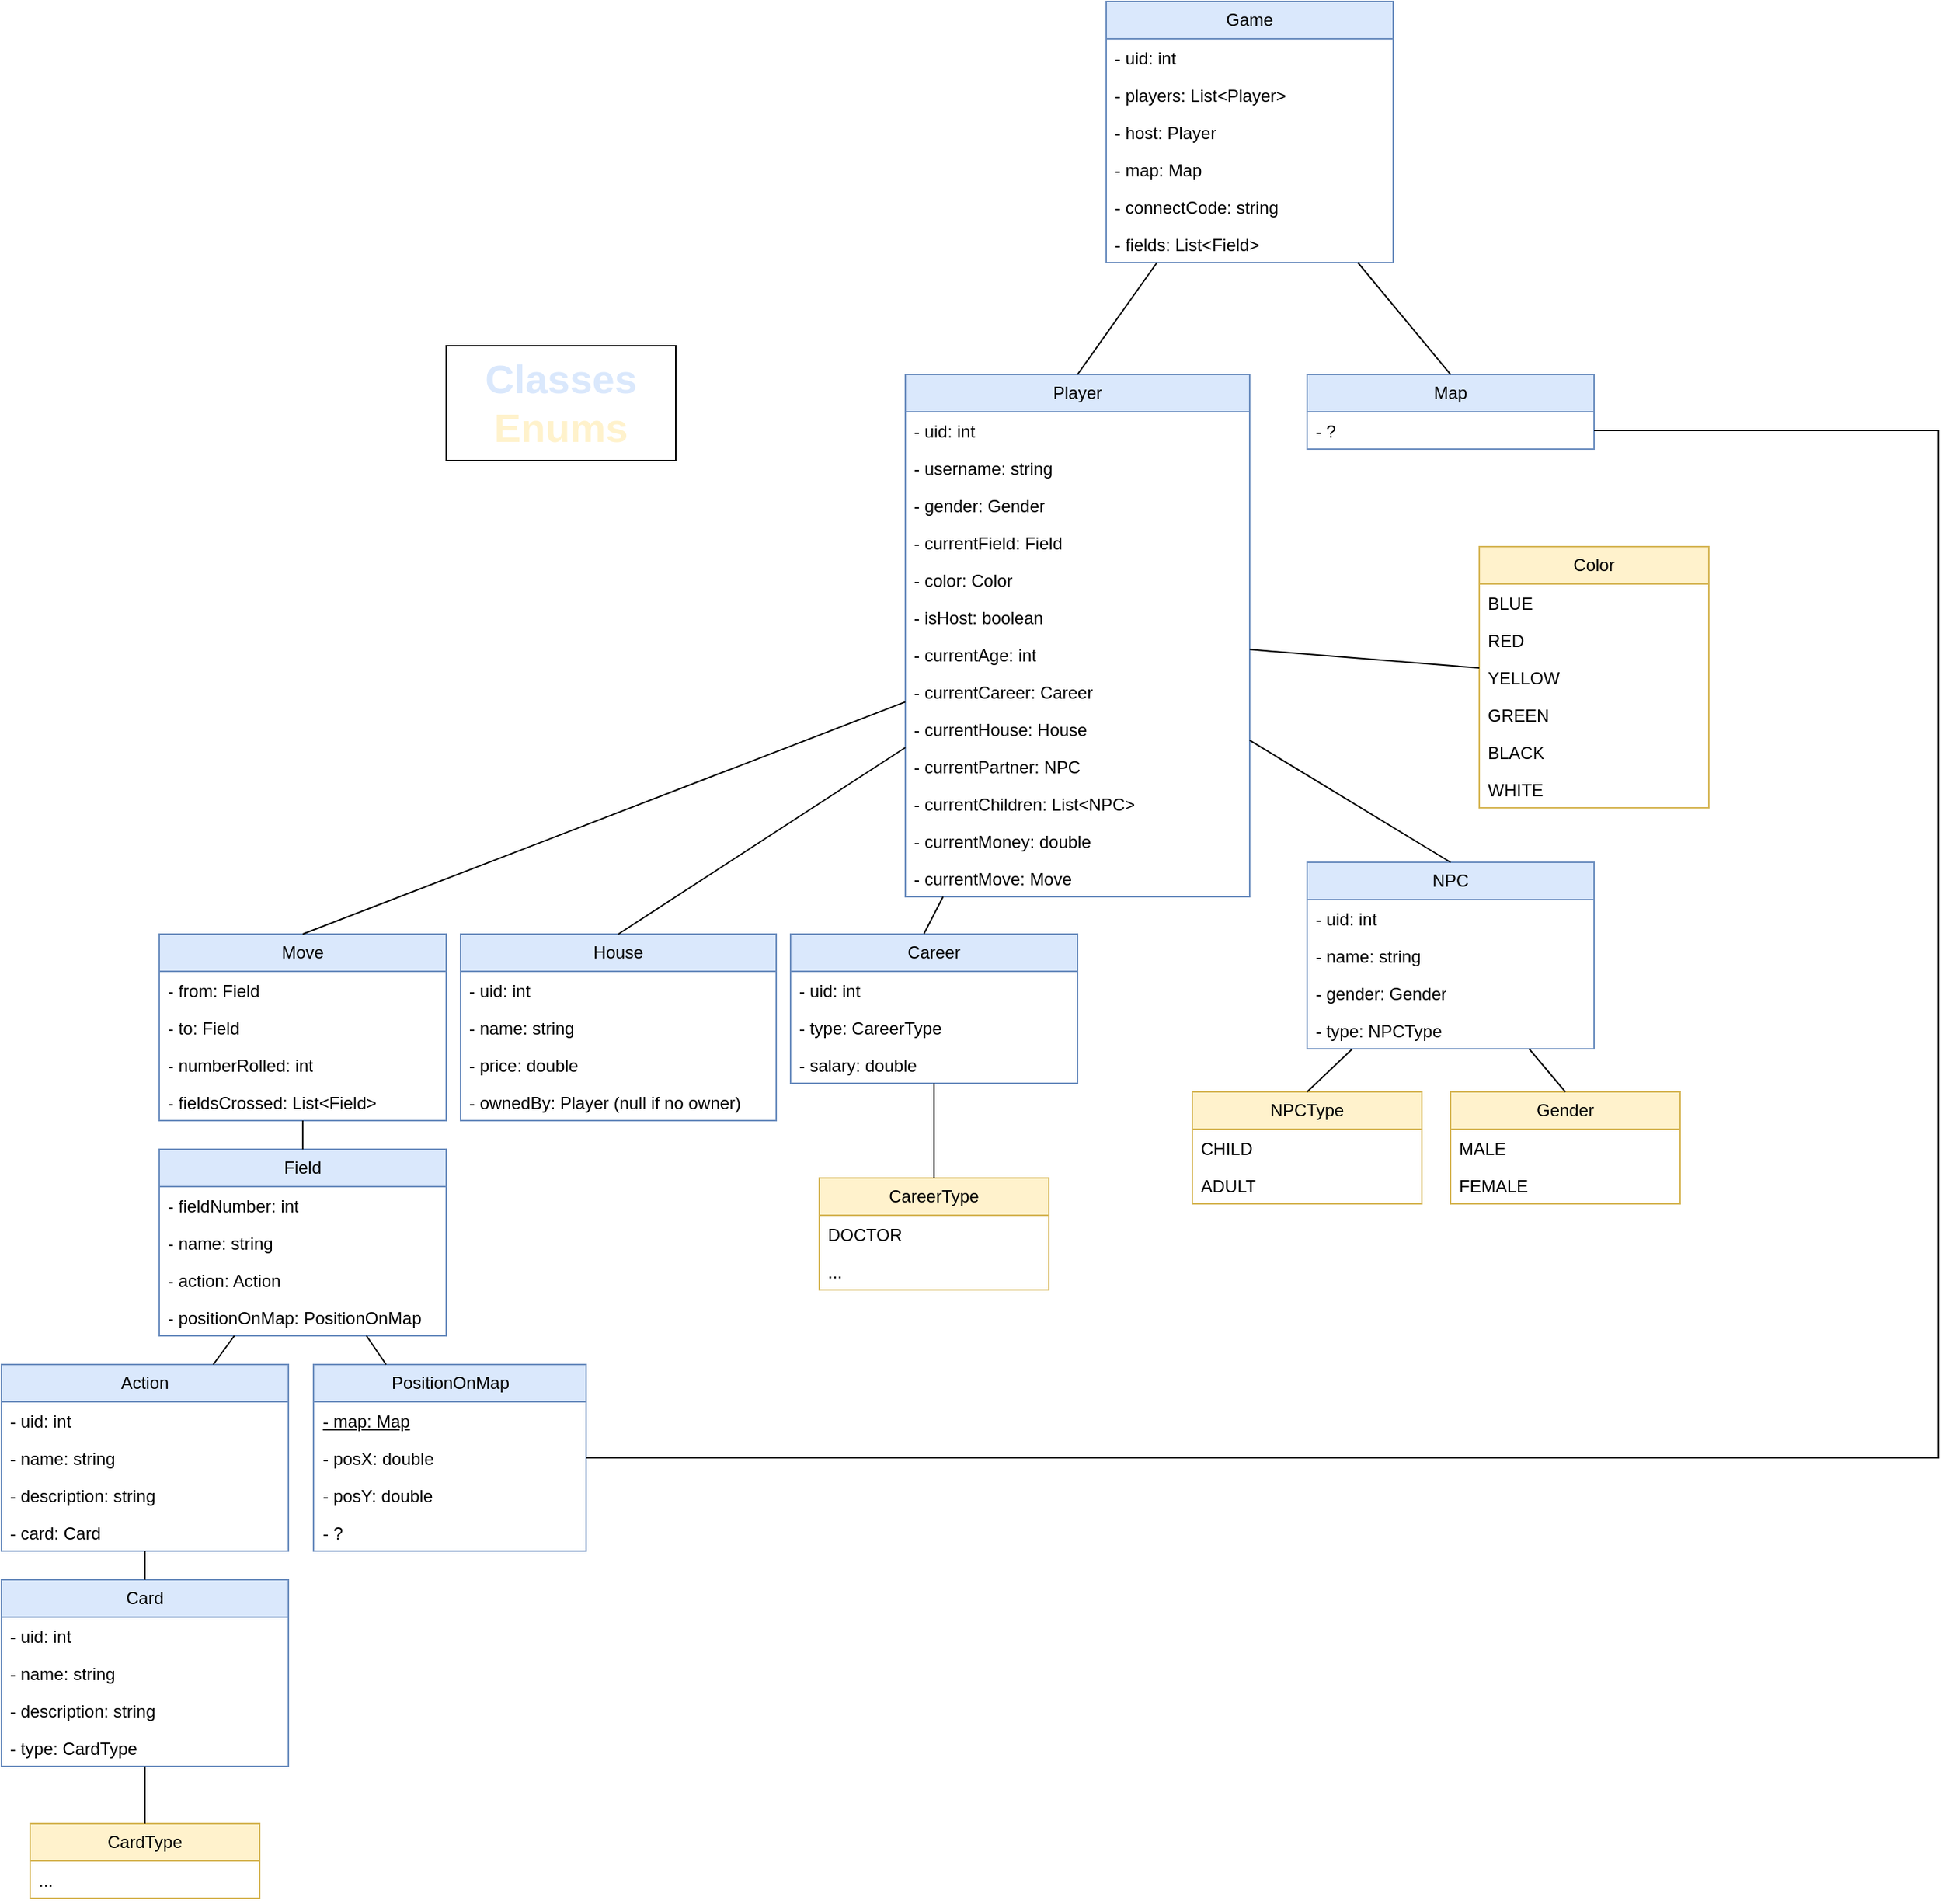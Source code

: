 <mxfile version="21.0.8" type="device"><diagram name="Seite-1" id="lXCxzM1gQ_c-vV56avKq"><mxGraphModel dx="3034" dy="1564" grid="1" gridSize="10" guides="1" tooltips="1" connect="1" arrows="1" fold="1" page="0" pageScale="1" pageWidth="827" pageHeight="1169" math="0" shadow="0"><root><mxCell id="0"/><mxCell id="1" parent="0"/><mxCell id="mWdt1wmUyaqWRSDd8W4h-90" value="Game" style="swimlane;fontStyle=0;childLayout=stackLayout;horizontal=1;startSize=26;fillColor=#dae8fc;horizontalStack=0;resizeParent=1;resizeParentMax=0;resizeLast=0;collapsible=1;marginBottom=0;whiteSpace=wrap;html=1;strokeColor=#6c8ebf;" vertex="1" parent="1"><mxGeometry x="-780" y="-480" width="200" height="182" as="geometry"><mxRectangle x="40" y="40" width="70" height="30" as="alternateBounds"/></mxGeometry></mxCell><mxCell id="mWdt1wmUyaqWRSDd8W4h-91" value="- uid: int" style="text;strokeColor=none;fillColor=none;align=left;verticalAlign=top;spacingLeft=4;spacingRight=4;overflow=hidden;rotatable=0;points=[[0,0.5],[1,0.5]];portConstraint=eastwest;whiteSpace=wrap;html=1;" vertex="1" parent="mWdt1wmUyaqWRSDd8W4h-90"><mxGeometry y="26" width="200" height="26" as="geometry"/></mxCell><mxCell id="mWdt1wmUyaqWRSDd8W4h-92" value="- players: List&amp;lt;Player&amp;gt;" style="text;strokeColor=none;fillColor=none;align=left;verticalAlign=top;spacingLeft=4;spacingRight=4;overflow=hidden;rotatable=0;points=[[0,0.5],[1,0.5]];portConstraint=eastwest;whiteSpace=wrap;html=1;" vertex="1" parent="mWdt1wmUyaqWRSDd8W4h-90"><mxGeometry y="52" width="200" height="26" as="geometry"/></mxCell><mxCell id="mWdt1wmUyaqWRSDd8W4h-93" value="- host: Player" style="text;strokeColor=none;fillColor=none;align=left;verticalAlign=top;spacingLeft=4;spacingRight=4;overflow=hidden;rotatable=0;points=[[0,0.5],[1,0.5]];portConstraint=eastwest;whiteSpace=wrap;html=1;" vertex="1" parent="mWdt1wmUyaqWRSDd8W4h-90"><mxGeometry y="78" width="200" height="26" as="geometry"/></mxCell><mxCell id="mWdt1wmUyaqWRSDd8W4h-94" value="- map: Map" style="text;strokeColor=none;fillColor=none;align=left;verticalAlign=top;spacingLeft=4;spacingRight=4;overflow=hidden;rotatable=0;points=[[0,0.5],[1,0.5]];portConstraint=eastwest;whiteSpace=wrap;html=1;" vertex="1" parent="mWdt1wmUyaqWRSDd8W4h-90"><mxGeometry y="104" width="200" height="26" as="geometry"/></mxCell><mxCell id="mWdt1wmUyaqWRSDd8W4h-177" value="- connectCode: string" style="text;strokeColor=none;fillColor=none;align=left;verticalAlign=top;spacingLeft=4;spacingRight=4;overflow=hidden;rotatable=0;points=[[0,0.5],[1,0.5]];portConstraint=eastwest;whiteSpace=wrap;html=1;" vertex="1" parent="mWdt1wmUyaqWRSDd8W4h-90"><mxGeometry y="130" width="200" height="26" as="geometry"/></mxCell><mxCell id="mWdt1wmUyaqWRSDd8W4h-178" value="- fields: List&amp;lt;Field&amp;gt;" style="text;strokeColor=none;fillColor=none;align=left;verticalAlign=top;spacingLeft=4;spacingRight=4;overflow=hidden;rotatable=0;points=[[0,0.5],[1,0.5]];portConstraint=eastwest;whiteSpace=wrap;html=1;" vertex="1" parent="mWdt1wmUyaqWRSDd8W4h-90"><mxGeometry y="156" width="200" height="26" as="geometry"/></mxCell><mxCell id="mWdt1wmUyaqWRSDd8W4h-2" value="Player" style="swimlane;fontStyle=0;childLayout=stackLayout;horizontal=1;startSize=26;fillColor=#dae8fc;horizontalStack=0;resizeParent=1;resizeParentMax=0;resizeLast=0;collapsible=1;marginBottom=0;whiteSpace=wrap;html=1;strokeColor=#6c8ebf;" vertex="1" parent="1"><mxGeometry x="-920" y="-220" width="240" height="364" as="geometry"><mxRectangle x="40" y="40" width="70" height="30" as="alternateBounds"/></mxGeometry></mxCell><mxCell id="mWdt1wmUyaqWRSDd8W4h-4" value="- uid: int" style="text;strokeColor=none;fillColor=none;align=left;verticalAlign=top;spacingLeft=4;spacingRight=4;overflow=hidden;rotatable=0;points=[[0,0.5],[1,0.5]];portConstraint=eastwest;whiteSpace=wrap;html=1;" vertex="1" parent="mWdt1wmUyaqWRSDd8W4h-2"><mxGeometry y="26" width="240" height="26" as="geometry"/></mxCell><mxCell id="mWdt1wmUyaqWRSDd8W4h-59" value="- username: string" style="text;strokeColor=none;fillColor=none;align=left;verticalAlign=top;spacingLeft=4;spacingRight=4;overflow=hidden;rotatable=0;points=[[0,0.5],[1,0.5]];portConstraint=eastwest;whiteSpace=wrap;html=1;" vertex="1" parent="mWdt1wmUyaqWRSDd8W4h-2"><mxGeometry y="52" width="240" height="26" as="geometry"/></mxCell><mxCell id="mWdt1wmUyaqWRSDd8W4h-71" value="- gender: Gender" style="text;strokeColor=none;fillColor=none;align=left;verticalAlign=top;spacingLeft=4;spacingRight=4;overflow=hidden;rotatable=0;points=[[0,0.5],[1,0.5]];portConstraint=eastwest;whiteSpace=wrap;html=1;" vertex="1" parent="mWdt1wmUyaqWRSDd8W4h-2"><mxGeometry y="78" width="240" height="26" as="geometry"/></mxCell><mxCell id="mWdt1wmUyaqWRSDd8W4h-5" value="- currentField: Field" style="text;strokeColor=none;fillColor=none;align=left;verticalAlign=top;spacingLeft=4;spacingRight=4;overflow=hidden;rotatable=0;points=[[0,0.5],[1,0.5]];portConstraint=eastwest;whiteSpace=wrap;html=1;" vertex="1" parent="mWdt1wmUyaqWRSDd8W4h-2"><mxGeometry y="104" width="240" height="26" as="geometry"/></mxCell><mxCell id="mWdt1wmUyaqWRSDd8W4h-8" value="- color: Color" style="text;strokeColor=none;fillColor=none;align=left;verticalAlign=top;spacingLeft=4;spacingRight=4;overflow=hidden;rotatable=0;points=[[0,0.5],[1,0.5]];portConstraint=eastwest;whiteSpace=wrap;html=1;" vertex="1" parent="mWdt1wmUyaqWRSDd8W4h-2"><mxGeometry y="130" width="240" height="26" as="geometry"/></mxCell><mxCell id="mWdt1wmUyaqWRSDd8W4h-3" value="- isHost: boolean" style="text;strokeColor=none;fillColor=none;align=left;verticalAlign=top;spacingLeft=4;spacingRight=4;overflow=hidden;rotatable=0;points=[[0,0.5],[1,0.5]];portConstraint=eastwest;whiteSpace=wrap;html=1;" vertex="1" parent="mWdt1wmUyaqWRSDd8W4h-2"><mxGeometry y="156" width="240" height="26" as="geometry"/></mxCell><mxCell id="mWdt1wmUyaqWRSDd8W4h-6" value="- currentAge: int" style="text;strokeColor=none;fillColor=none;align=left;verticalAlign=top;spacingLeft=4;spacingRight=4;overflow=hidden;rotatable=0;points=[[0,0.5],[1,0.5]];portConstraint=eastwest;whiteSpace=wrap;html=1;" vertex="1" parent="mWdt1wmUyaqWRSDd8W4h-2"><mxGeometry y="182" width="240" height="26" as="geometry"/></mxCell><mxCell id="mWdt1wmUyaqWRSDd8W4h-7" value="- currentCareer: Career" style="text;strokeColor=none;fillColor=none;align=left;verticalAlign=top;spacingLeft=4;spacingRight=4;overflow=hidden;rotatable=0;points=[[0,0.5],[1,0.5]];portConstraint=eastwest;whiteSpace=wrap;html=1;" vertex="1" parent="mWdt1wmUyaqWRSDd8W4h-2"><mxGeometry y="208" width="240" height="26" as="geometry"/></mxCell><mxCell id="mWdt1wmUyaqWRSDd8W4h-9" value="- currentHouse: House" style="text;strokeColor=none;fillColor=none;align=left;verticalAlign=top;spacingLeft=4;spacingRight=4;overflow=hidden;rotatable=0;points=[[0,0.5],[1,0.5]];portConstraint=eastwest;whiteSpace=wrap;html=1;" vertex="1" parent="mWdt1wmUyaqWRSDd8W4h-2"><mxGeometry y="234" width="240" height="26" as="geometry"/></mxCell><mxCell id="mWdt1wmUyaqWRSDd8W4h-10" value="- currentPartner: NPC" style="text;strokeColor=none;fillColor=none;align=left;verticalAlign=top;spacingLeft=4;spacingRight=4;overflow=hidden;rotatable=0;points=[[0,0.5],[1,0.5]];portConstraint=eastwest;whiteSpace=wrap;html=1;" vertex="1" parent="mWdt1wmUyaqWRSDd8W4h-2"><mxGeometry y="260" width="240" height="26" as="geometry"/></mxCell><mxCell id="mWdt1wmUyaqWRSDd8W4h-11" value="- currentChildren: List&amp;lt;NPC&amp;gt;" style="text;strokeColor=none;fillColor=none;align=left;verticalAlign=top;spacingLeft=4;spacingRight=4;overflow=hidden;rotatable=0;points=[[0,0.5],[1,0.5]];portConstraint=eastwest;whiteSpace=wrap;html=1;" vertex="1" parent="mWdt1wmUyaqWRSDd8W4h-2"><mxGeometry y="286" width="240" height="26" as="geometry"/></mxCell><mxCell id="mWdt1wmUyaqWRSDd8W4h-78" value="- currentMoney: double" style="text;strokeColor=none;fillColor=none;align=left;verticalAlign=top;spacingLeft=4;spacingRight=4;overflow=hidden;rotatable=0;points=[[0,0.5],[1,0.5]];portConstraint=eastwest;whiteSpace=wrap;html=1;" vertex="1" parent="mWdt1wmUyaqWRSDd8W4h-2"><mxGeometry y="312" width="240" height="26" as="geometry"/></mxCell><mxCell id="mWdt1wmUyaqWRSDd8W4h-101" value="- currentMove: Move" style="text;strokeColor=none;fillColor=none;align=left;verticalAlign=top;spacingLeft=4;spacingRight=4;overflow=hidden;rotatable=0;points=[[0,0.5],[1,0.5]];portConstraint=eastwest;whiteSpace=wrap;html=1;" vertex="1" parent="mWdt1wmUyaqWRSDd8W4h-2"><mxGeometry y="338" width="240" height="26" as="geometry"/></mxCell><mxCell id="mWdt1wmUyaqWRSDd8W4h-87" value="Map" style="swimlane;fontStyle=0;childLayout=stackLayout;horizontal=1;startSize=26;fillColor=#dae8fc;horizontalStack=0;resizeParent=1;resizeParentMax=0;resizeLast=0;collapsible=1;marginBottom=0;whiteSpace=wrap;html=1;strokeColor=#6c8ebf;" vertex="1" parent="1"><mxGeometry x="-640" y="-220" width="200" height="52" as="geometry"><mxRectangle x="40" y="40" width="70" height="30" as="alternateBounds"/></mxGeometry></mxCell><mxCell id="mWdt1wmUyaqWRSDd8W4h-89" value="- ?" style="text;strokeColor=none;fillColor=none;align=left;verticalAlign=top;spacingLeft=4;spacingRight=4;overflow=hidden;rotatable=0;points=[[0,0.5],[1,0.5]];portConstraint=eastwest;whiteSpace=wrap;html=1;" vertex="1" parent="mWdt1wmUyaqWRSDd8W4h-87"><mxGeometry y="26" width="200" height="26" as="geometry"/></mxCell><mxCell id="mWdt1wmUyaqWRSDd8W4h-120" value="" style="endArrow=none;html=1;rounded=0;exitX=0.5;exitY=0;exitDx=0;exitDy=0;" edge="1" parent="1" source="mWdt1wmUyaqWRSDd8W4h-2" target="mWdt1wmUyaqWRSDd8W4h-90"><mxGeometry width="50" height="50" relative="1" as="geometry"><mxPoint x="-690" y="-210" as="sourcePoint"/><mxPoint x="-640" y="-260" as="targetPoint"/></mxGeometry></mxCell><mxCell id="mWdt1wmUyaqWRSDd8W4h-121" value="" style="endArrow=none;html=1;rounded=0;exitX=0.5;exitY=0;exitDx=0;exitDy=0;" edge="1" parent="1" source="mWdt1wmUyaqWRSDd8W4h-87" target="mWdt1wmUyaqWRSDd8W4h-90"><mxGeometry width="50" height="50" relative="1" as="geometry"><mxPoint x="-690" y="-131" as="sourcePoint"/><mxPoint x="-574" y="-300" as="targetPoint"/></mxGeometry></mxCell><mxCell id="mWdt1wmUyaqWRSDd8W4h-51" value="House" style="swimlane;fontStyle=0;childLayout=stackLayout;horizontal=1;startSize=26;fillColor=#dae8fc;horizontalStack=0;resizeParent=1;resizeParentMax=0;resizeLast=0;collapsible=1;marginBottom=0;whiteSpace=wrap;html=1;strokeColor=#6c8ebf;" vertex="1" parent="1"><mxGeometry x="-1230" y="170" width="220" height="130" as="geometry"><mxRectangle x="40" y="40" width="70" height="30" as="alternateBounds"/></mxGeometry></mxCell><mxCell id="mWdt1wmUyaqWRSDd8W4h-52" value="- uid: int" style="text;strokeColor=none;fillColor=none;align=left;verticalAlign=top;spacingLeft=4;spacingRight=4;overflow=hidden;rotatable=0;points=[[0,0.5],[1,0.5]];portConstraint=eastwest;whiteSpace=wrap;html=1;" vertex="1" parent="mWdt1wmUyaqWRSDd8W4h-51"><mxGeometry y="26" width="220" height="26" as="geometry"/></mxCell><mxCell id="mWdt1wmUyaqWRSDd8W4h-53" value="- name: string" style="text;strokeColor=none;fillColor=none;align=left;verticalAlign=top;spacingLeft=4;spacingRight=4;overflow=hidden;rotatable=0;points=[[0,0.5],[1,0.5]];portConstraint=eastwest;whiteSpace=wrap;html=1;" vertex="1" parent="mWdt1wmUyaqWRSDd8W4h-51"><mxGeometry y="52" width="220" height="26" as="geometry"/></mxCell><mxCell id="mWdt1wmUyaqWRSDd8W4h-54" value="- price: double" style="text;strokeColor=none;fillColor=none;align=left;verticalAlign=top;spacingLeft=4;spacingRight=4;overflow=hidden;rotatable=0;points=[[0,0.5],[1,0.5]];portConstraint=eastwest;whiteSpace=wrap;html=1;" vertex="1" parent="mWdt1wmUyaqWRSDd8W4h-51"><mxGeometry y="78" width="220" height="26" as="geometry"/></mxCell><mxCell id="mWdt1wmUyaqWRSDd8W4h-103" value="- ownedBy: Player (null if no owner)" style="text;strokeColor=none;fillColor=none;align=left;verticalAlign=top;spacingLeft=4;spacingRight=4;overflow=hidden;rotatable=0;points=[[0,0.5],[1,0.5]];portConstraint=eastwest;whiteSpace=wrap;html=1;" vertex="1" parent="mWdt1wmUyaqWRSDd8W4h-51"><mxGeometry y="104" width="220" height="26" as="geometry"/></mxCell><mxCell id="mWdt1wmUyaqWRSDd8W4h-40" value="Career" style="swimlane;fontStyle=0;childLayout=stackLayout;horizontal=1;startSize=26;fillColor=#dae8fc;horizontalStack=0;resizeParent=1;resizeParentMax=0;resizeLast=0;collapsible=1;marginBottom=0;whiteSpace=wrap;html=1;strokeColor=#6c8ebf;" vertex="1" parent="1"><mxGeometry x="-1000" y="170" width="200" height="104" as="geometry"><mxRectangle x="40" y="40" width="70" height="30" as="alternateBounds"/></mxGeometry></mxCell><mxCell id="mWdt1wmUyaqWRSDd8W4h-41" value="- uid: int" style="text;strokeColor=none;fillColor=none;align=left;verticalAlign=top;spacingLeft=4;spacingRight=4;overflow=hidden;rotatable=0;points=[[0,0.5],[1,0.5]];portConstraint=eastwest;whiteSpace=wrap;html=1;" vertex="1" parent="mWdt1wmUyaqWRSDd8W4h-40"><mxGeometry y="26" width="200" height="26" as="geometry"/></mxCell><mxCell id="mWdt1wmUyaqWRSDd8W4h-42" value="- type: CareerType" style="text;strokeColor=none;fillColor=none;align=left;verticalAlign=top;spacingLeft=4;spacingRight=4;overflow=hidden;rotatable=0;points=[[0,0.5],[1,0.5]];portConstraint=eastwest;whiteSpace=wrap;html=1;" vertex="1" parent="mWdt1wmUyaqWRSDd8W4h-40"><mxGeometry y="52" width="200" height="26" as="geometry"/></mxCell><mxCell id="mWdt1wmUyaqWRSDd8W4h-50" value="- salary: double" style="text;strokeColor=none;fillColor=none;align=left;verticalAlign=top;spacingLeft=4;spacingRight=4;overflow=hidden;rotatable=0;points=[[0,0.5],[1,0.5]];portConstraint=eastwest;whiteSpace=wrap;html=1;" vertex="1" parent="mWdt1wmUyaqWRSDd8W4h-40"><mxGeometry y="78" width="200" height="26" as="geometry"/></mxCell><mxCell id="mWdt1wmUyaqWRSDd8W4h-72" value="Field" style="swimlane;fontStyle=0;childLayout=stackLayout;horizontal=1;startSize=26;fillColor=#dae8fc;horizontalStack=0;resizeParent=1;resizeParentMax=0;resizeLast=0;collapsible=1;marginBottom=0;whiteSpace=wrap;html=1;strokeColor=#6c8ebf;" vertex="1" parent="1"><mxGeometry x="-1440" y="320" width="200" height="130" as="geometry"><mxRectangle x="40" y="40" width="70" height="30" as="alternateBounds"/></mxGeometry></mxCell><mxCell id="mWdt1wmUyaqWRSDd8W4h-73" value="- fieldNumber: int" style="text;strokeColor=none;fillColor=none;align=left;verticalAlign=top;spacingLeft=4;spacingRight=4;overflow=hidden;rotatable=0;points=[[0,0.5],[1,0.5]];portConstraint=eastwest;whiteSpace=wrap;html=1;" vertex="1" parent="mWdt1wmUyaqWRSDd8W4h-72"><mxGeometry y="26" width="200" height="26" as="geometry"/></mxCell><mxCell id="mWdt1wmUyaqWRSDd8W4h-74" value="- name: string" style="text;strokeColor=none;fillColor=none;align=left;verticalAlign=top;spacingLeft=4;spacingRight=4;overflow=hidden;rotatable=0;points=[[0,0.5],[1,0.5]];portConstraint=eastwest;whiteSpace=wrap;html=1;" vertex="1" parent="mWdt1wmUyaqWRSDd8W4h-72"><mxGeometry y="52" width="200" height="26" as="geometry"/></mxCell><mxCell id="mWdt1wmUyaqWRSDd8W4h-75" value="- action: Action" style="text;strokeColor=none;fillColor=none;align=left;verticalAlign=top;spacingLeft=4;spacingRight=4;overflow=hidden;rotatable=0;points=[[0,0.5],[1,0.5]];portConstraint=eastwest;whiteSpace=wrap;html=1;" vertex="1" parent="mWdt1wmUyaqWRSDd8W4h-72"><mxGeometry y="78" width="200" height="26" as="geometry"/></mxCell><mxCell id="mWdt1wmUyaqWRSDd8W4h-81" value="- positionOnMap: PositionOnMap" style="text;strokeColor=none;fillColor=none;align=left;verticalAlign=top;spacingLeft=4;spacingRight=4;overflow=hidden;rotatable=0;points=[[0,0.5],[1,0.5]];portConstraint=eastwest;whiteSpace=wrap;html=1;" vertex="1" parent="mWdt1wmUyaqWRSDd8W4h-72"><mxGeometry y="104" width="200" height="26" as="geometry"/></mxCell><mxCell id="mWdt1wmUyaqWRSDd8W4h-82" value="PositionOnMap" style="swimlane;fontStyle=0;childLayout=stackLayout;horizontal=1;startSize=26;fillColor=#dae8fc;horizontalStack=0;resizeParent=1;resizeParentMax=0;resizeLast=0;collapsible=1;marginBottom=0;whiteSpace=wrap;html=1;strokeColor=#6c8ebf;" vertex="1" parent="1"><mxGeometry x="-1332.5" y="470" width="190" height="130" as="geometry"><mxRectangle x="40" y="40" width="70" height="30" as="alternateBounds"/></mxGeometry></mxCell><mxCell id="mWdt1wmUyaqWRSDd8W4h-83" value="&lt;u&gt;- map: Map&lt;/u&gt;" style="text;strokeColor=none;fillColor=none;align=left;verticalAlign=top;spacingLeft=4;spacingRight=4;overflow=hidden;rotatable=0;points=[[0,0.5],[1,0.5]];portConstraint=eastwest;whiteSpace=wrap;html=1;" vertex="1" parent="mWdt1wmUyaqWRSDd8W4h-82"><mxGeometry y="26" width="190" height="26" as="geometry"/></mxCell><mxCell id="mWdt1wmUyaqWRSDd8W4h-189" value="- posX: double" style="text;strokeColor=none;fillColor=none;align=left;verticalAlign=top;spacingLeft=4;spacingRight=4;overflow=hidden;rotatable=0;points=[[0,0.5],[1,0.5]];portConstraint=eastwest;whiteSpace=wrap;html=1;" vertex="1" parent="mWdt1wmUyaqWRSDd8W4h-82"><mxGeometry y="52" width="190" height="26" as="geometry"/></mxCell><mxCell id="mWdt1wmUyaqWRSDd8W4h-84" value="- posY: double" style="text;strokeColor=none;fillColor=none;align=left;verticalAlign=top;spacingLeft=4;spacingRight=4;overflow=hidden;rotatable=0;points=[[0,0.5],[1,0.5]];portConstraint=eastwest;whiteSpace=wrap;html=1;" vertex="1" parent="mWdt1wmUyaqWRSDd8W4h-82"><mxGeometry y="78" width="190" height="26" as="geometry"/></mxCell><mxCell id="mWdt1wmUyaqWRSDd8W4h-96" value="- ?" style="text;strokeColor=none;fillColor=none;align=left;verticalAlign=top;spacingLeft=4;spacingRight=4;overflow=hidden;rotatable=0;points=[[0,0.5],[1,0.5]];portConstraint=eastwest;whiteSpace=wrap;html=1;" vertex="1" parent="mWdt1wmUyaqWRSDd8W4h-82"><mxGeometry y="104" width="190" height="26" as="geometry"/></mxCell><mxCell id="mWdt1wmUyaqWRSDd8W4h-104" value="NPC" style="swimlane;fontStyle=0;childLayout=stackLayout;horizontal=1;startSize=26;fillColor=#dae8fc;horizontalStack=0;resizeParent=1;resizeParentMax=0;resizeLast=0;collapsible=1;marginBottom=0;whiteSpace=wrap;html=1;strokeColor=#6c8ebf;" vertex="1" parent="1"><mxGeometry x="-640" y="120" width="200" height="130" as="geometry"><mxRectangle x="40" y="40" width="70" height="30" as="alternateBounds"/></mxGeometry></mxCell><mxCell id="mWdt1wmUyaqWRSDd8W4h-106" value="- uid: int" style="text;strokeColor=none;fillColor=none;align=left;verticalAlign=top;spacingLeft=4;spacingRight=4;overflow=hidden;rotatable=0;points=[[0,0.5],[1,0.5]];portConstraint=eastwest;whiteSpace=wrap;html=1;" vertex="1" parent="mWdt1wmUyaqWRSDd8W4h-104"><mxGeometry y="26" width="200" height="26" as="geometry"/></mxCell><mxCell id="mWdt1wmUyaqWRSDd8W4h-105" value="- name: string" style="text;strokeColor=none;fillColor=none;align=left;verticalAlign=top;spacingLeft=4;spacingRight=4;overflow=hidden;rotatable=0;points=[[0,0.5],[1,0.5]];portConstraint=eastwest;whiteSpace=wrap;html=1;" vertex="1" parent="mWdt1wmUyaqWRSDd8W4h-104"><mxGeometry y="52" width="200" height="26" as="geometry"/></mxCell><mxCell id="mWdt1wmUyaqWRSDd8W4h-107" value="- gender: Gender" style="text;strokeColor=none;fillColor=none;align=left;verticalAlign=top;spacingLeft=4;spacingRight=4;overflow=hidden;rotatable=0;points=[[0,0.5],[1,0.5]];portConstraint=eastwest;whiteSpace=wrap;html=1;" vertex="1" parent="mWdt1wmUyaqWRSDd8W4h-104"><mxGeometry y="78" width="200" height="26" as="geometry"/></mxCell><mxCell id="mWdt1wmUyaqWRSDd8W4h-139" value="- type: NPCType" style="text;strokeColor=none;fillColor=none;align=left;verticalAlign=top;spacingLeft=4;spacingRight=4;overflow=hidden;rotatable=0;points=[[0,0.5],[1,0.5]];portConstraint=eastwest;whiteSpace=wrap;html=1;" vertex="1" parent="mWdt1wmUyaqWRSDd8W4h-104"><mxGeometry y="104" width="200" height="26" as="geometry"/></mxCell><mxCell id="mWdt1wmUyaqWRSDd8W4h-97" value="Move" style="swimlane;fontStyle=0;childLayout=stackLayout;horizontal=1;startSize=26;fillColor=#dae8fc;horizontalStack=0;resizeParent=1;resizeParentMax=0;resizeLast=0;collapsible=1;marginBottom=0;whiteSpace=wrap;html=1;strokeColor=#6c8ebf;" vertex="1" parent="1"><mxGeometry x="-1440" y="170" width="200" height="130" as="geometry"><mxRectangle x="40" y="40" width="70" height="30" as="alternateBounds"/></mxGeometry></mxCell><mxCell id="mWdt1wmUyaqWRSDd8W4h-98" value="- from: Field" style="text;strokeColor=none;fillColor=none;align=left;verticalAlign=top;spacingLeft=4;spacingRight=4;overflow=hidden;rotatable=0;points=[[0,0.5],[1,0.5]];portConstraint=eastwest;whiteSpace=wrap;html=1;" vertex="1" parent="mWdt1wmUyaqWRSDd8W4h-97"><mxGeometry y="26" width="200" height="26" as="geometry"/></mxCell><mxCell id="mWdt1wmUyaqWRSDd8W4h-99" value="- to: Field" style="text;strokeColor=none;fillColor=none;align=left;verticalAlign=top;spacingLeft=4;spacingRight=4;overflow=hidden;rotatable=0;points=[[0,0.5],[1,0.5]];portConstraint=eastwest;whiteSpace=wrap;html=1;" vertex="1" parent="mWdt1wmUyaqWRSDd8W4h-97"><mxGeometry y="52" width="200" height="26" as="geometry"/></mxCell><mxCell id="mWdt1wmUyaqWRSDd8W4h-100" value="- numberRolled: int" style="text;strokeColor=none;fillColor=none;align=left;verticalAlign=top;spacingLeft=4;spacingRight=4;overflow=hidden;rotatable=0;points=[[0,0.5],[1,0.5]];portConstraint=eastwest;whiteSpace=wrap;html=1;" vertex="1" parent="mWdt1wmUyaqWRSDd8W4h-97"><mxGeometry y="78" width="200" height="26" as="geometry"/></mxCell><mxCell id="mWdt1wmUyaqWRSDd8W4h-140" value="- fieldsCrossed: List&amp;lt;Field&amp;gt;" style="text;strokeColor=none;fillColor=none;align=left;verticalAlign=top;spacingLeft=4;spacingRight=4;overflow=hidden;rotatable=0;points=[[0,0.5],[1,0.5]];portConstraint=eastwest;whiteSpace=wrap;html=1;" vertex="1" parent="mWdt1wmUyaqWRSDd8W4h-97"><mxGeometry y="104" width="200" height="26" as="geometry"/></mxCell><mxCell id="mWdt1wmUyaqWRSDd8W4h-114" value="Card" style="swimlane;fontStyle=0;childLayout=stackLayout;horizontal=1;startSize=26;fillColor=#dae8fc;horizontalStack=0;resizeParent=1;resizeParentMax=0;resizeLast=0;collapsible=1;marginBottom=0;whiteSpace=wrap;html=1;strokeColor=#6c8ebf;" vertex="1" parent="1"><mxGeometry x="-1550" y="620" width="200" height="130" as="geometry"><mxRectangle x="40" y="40" width="70" height="30" as="alternateBounds"/></mxGeometry></mxCell><mxCell id="mWdt1wmUyaqWRSDd8W4h-115" value="- uid: int" style="text;strokeColor=none;fillColor=none;align=left;verticalAlign=top;spacingLeft=4;spacingRight=4;overflow=hidden;rotatable=0;points=[[0,0.5],[1,0.5]];portConstraint=eastwest;whiteSpace=wrap;html=1;" vertex="1" parent="mWdt1wmUyaqWRSDd8W4h-114"><mxGeometry y="26" width="200" height="26" as="geometry"/></mxCell><mxCell id="mWdt1wmUyaqWRSDd8W4h-116" value="- name: string" style="text;strokeColor=none;fillColor=none;align=left;verticalAlign=top;spacingLeft=4;spacingRight=4;overflow=hidden;rotatable=0;points=[[0,0.5],[1,0.5]];portConstraint=eastwest;whiteSpace=wrap;html=1;" vertex="1" parent="mWdt1wmUyaqWRSDd8W4h-114"><mxGeometry y="52" width="200" height="26" as="geometry"/></mxCell><mxCell id="mWdt1wmUyaqWRSDd8W4h-117" value="- description: string" style="text;strokeColor=none;fillColor=none;align=left;verticalAlign=top;spacingLeft=4;spacingRight=4;overflow=hidden;rotatable=0;points=[[0,0.5],[1,0.5]];portConstraint=eastwest;whiteSpace=wrap;html=1;" vertex="1" parent="mWdt1wmUyaqWRSDd8W4h-114"><mxGeometry y="78" width="200" height="26" as="geometry"/></mxCell><mxCell id="mWdt1wmUyaqWRSDd8W4h-184" value="- type: CardType" style="text;strokeColor=none;fillColor=none;align=left;verticalAlign=top;spacingLeft=4;spacingRight=4;overflow=hidden;rotatable=0;points=[[0,0.5],[1,0.5]];portConstraint=eastwest;whiteSpace=wrap;html=1;" vertex="1" parent="mWdt1wmUyaqWRSDd8W4h-114"><mxGeometry y="104" width="200" height="26" as="geometry"/></mxCell><mxCell id="mWdt1wmUyaqWRSDd8W4h-135" value="NPCType" style="swimlane;fontStyle=0;childLayout=stackLayout;horizontal=1;startSize=26;fillColor=#fff2cc;horizontalStack=0;resizeParent=1;resizeParentMax=0;resizeLast=0;collapsible=1;marginBottom=0;whiteSpace=wrap;html=1;strokeColor=#d6b656;" vertex="1" parent="1"><mxGeometry x="-720" y="280" width="160" height="78" as="geometry"/></mxCell><mxCell id="mWdt1wmUyaqWRSDd8W4h-136" value="CHILD" style="text;strokeColor=none;fillColor=none;align=left;verticalAlign=top;spacingLeft=4;spacingRight=4;overflow=hidden;rotatable=0;points=[[0,0.5],[1,0.5]];portConstraint=eastwest;whiteSpace=wrap;html=1;" vertex="1" parent="mWdt1wmUyaqWRSDd8W4h-135"><mxGeometry y="26" width="160" height="26" as="geometry"/></mxCell><mxCell id="mWdt1wmUyaqWRSDd8W4h-138" value="ADULT" style="text;strokeColor=none;fillColor=none;align=left;verticalAlign=top;spacingLeft=4;spacingRight=4;overflow=hidden;rotatable=0;points=[[0,0.5],[1,0.5]];portConstraint=eastwest;whiteSpace=wrap;html=1;" vertex="1" parent="mWdt1wmUyaqWRSDd8W4h-135"><mxGeometry y="52" width="160" height="26" as="geometry"/></mxCell><mxCell id="mWdt1wmUyaqWRSDd8W4h-60" value="Gender" style="swimlane;fontStyle=0;childLayout=stackLayout;horizontal=1;startSize=26;fillColor=#fff2cc;horizontalStack=0;resizeParent=1;resizeParentMax=0;resizeLast=0;collapsible=1;marginBottom=0;whiteSpace=wrap;html=1;strokeColor=#d6b656;" vertex="1" parent="1"><mxGeometry x="-540" y="280" width="160" height="78" as="geometry"/></mxCell><mxCell id="mWdt1wmUyaqWRSDd8W4h-61" value="MALE" style="text;strokeColor=none;fillColor=none;align=left;verticalAlign=top;spacingLeft=4;spacingRight=4;overflow=hidden;rotatable=0;points=[[0,0.5],[1,0.5]];portConstraint=eastwest;whiteSpace=wrap;html=1;" vertex="1" parent="mWdt1wmUyaqWRSDd8W4h-60"><mxGeometry y="26" width="160" height="26" as="geometry"/></mxCell><mxCell id="mWdt1wmUyaqWRSDd8W4h-62" value="FEMALE" style="text;strokeColor=none;fillColor=none;align=left;verticalAlign=top;spacingLeft=4;spacingRight=4;overflow=hidden;rotatable=0;points=[[0,0.5],[1,0.5]];portConstraint=eastwest;whiteSpace=wrap;html=1;" vertex="1" parent="mWdt1wmUyaqWRSDd8W4h-60"><mxGeometry y="52" width="160" height="26" as="geometry"/></mxCell><mxCell id="mWdt1wmUyaqWRSDd8W4h-109" value="Action" style="swimlane;fontStyle=0;childLayout=stackLayout;horizontal=1;startSize=26;fillColor=#dae8fc;horizontalStack=0;resizeParent=1;resizeParentMax=0;resizeLast=0;collapsible=1;marginBottom=0;whiteSpace=wrap;html=1;strokeColor=#6c8ebf;" vertex="1" parent="1"><mxGeometry x="-1550" y="470" width="200" height="130" as="geometry"><mxRectangle x="40" y="40" width="70" height="30" as="alternateBounds"/></mxGeometry></mxCell><mxCell id="mWdt1wmUyaqWRSDd8W4h-110" value="- uid: int" style="text;strokeColor=none;fillColor=none;align=left;verticalAlign=top;spacingLeft=4;spacingRight=4;overflow=hidden;rotatable=0;points=[[0,0.5],[1,0.5]];portConstraint=eastwest;whiteSpace=wrap;html=1;" vertex="1" parent="mWdt1wmUyaqWRSDd8W4h-109"><mxGeometry y="26" width="200" height="26" as="geometry"/></mxCell><mxCell id="mWdt1wmUyaqWRSDd8W4h-111" value="- name: string" style="text;strokeColor=none;fillColor=none;align=left;verticalAlign=top;spacingLeft=4;spacingRight=4;overflow=hidden;rotatable=0;points=[[0,0.5],[1,0.5]];portConstraint=eastwest;whiteSpace=wrap;html=1;" vertex="1" parent="mWdt1wmUyaqWRSDd8W4h-109"><mxGeometry y="52" width="200" height="26" as="geometry"/></mxCell><mxCell id="mWdt1wmUyaqWRSDd8W4h-112" value="- description: string" style="text;strokeColor=none;fillColor=none;align=left;verticalAlign=top;spacingLeft=4;spacingRight=4;overflow=hidden;rotatable=0;points=[[0,0.5],[1,0.5]];portConstraint=eastwest;whiteSpace=wrap;html=1;" vertex="1" parent="mWdt1wmUyaqWRSDd8W4h-109"><mxGeometry y="78" width="200" height="26" as="geometry"/></mxCell><mxCell id="mWdt1wmUyaqWRSDd8W4h-113" value="- card: Card" style="text;strokeColor=none;fillColor=none;align=left;verticalAlign=top;spacingLeft=4;spacingRight=4;overflow=hidden;rotatable=0;points=[[0,0.5],[1,0.5]];portConstraint=eastwest;whiteSpace=wrap;html=1;" vertex="1" parent="mWdt1wmUyaqWRSDd8W4h-109"><mxGeometry y="104" width="200" height="26" as="geometry"/></mxCell><mxCell id="mWdt1wmUyaqWRSDd8W4h-141" value="" style="endArrow=none;html=1;rounded=0;entryX=0.5;entryY=0;entryDx=0;entryDy=0;" edge="1" parent="1" source="mWdt1wmUyaqWRSDd8W4h-2" target="mWdt1wmUyaqWRSDd8W4h-97"><mxGeometry width="50" height="50" relative="1" as="geometry"><mxPoint x="-670" y="-210" as="sourcePoint"/><mxPoint x="-589" y="-300" as="targetPoint"/></mxGeometry></mxCell><mxCell id="mWdt1wmUyaqWRSDd8W4h-142" value="" style="endArrow=none;html=1;rounded=0;exitX=0.5;exitY=0;exitDx=0;exitDy=0;" edge="1" parent="1" source="mWdt1wmUyaqWRSDd8W4h-51" target="mWdt1wmUyaqWRSDd8W4h-2"><mxGeometry width="50" height="50" relative="1" as="geometry"><mxPoint x="-660" y="-200" as="sourcePoint"/><mxPoint x="-579" y="-290" as="targetPoint"/></mxGeometry></mxCell><mxCell id="mWdt1wmUyaqWRSDd8W4h-143" value="" style="endArrow=none;html=1;rounded=0;exitX=0.465;exitY=-0.002;exitDx=0;exitDy=0;exitPerimeter=0;" edge="1" parent="1" source="mWdt1wmUyaqWRSDd8W4h-40" target="mWdt1wmUyaqWRSDd8W4h-2"><mxGeometry width="50" height="50" relative="1" as="geometry"><mxPoint x="-650" y="-190" as="sourcePoint"/><mxPoint x="-569" y="-280" as="targetPoint"/></mxGeometry></mxCell><mxCell id="mWdt1wmUyaqWRSDd8W4h-145" value="" style="endArrow=none;html=1;rounded=0;exitX=0.5;exitY=0;exitDx=0;exitDy=0;" edge="1" parent="1" source="mWdt1wmUyaqWRSDd8W4h-104" target="mWdt1wmUyaqWRSDd8W4h-2"><mxGeometry width="50" height="50" relative="1" as="geometry"><mxPoint x="-706" y="180" as="sourcePoint"/><mxPoint x="-731" y="104" as="targetPoint"/></mxGeometry></mxCell><mxCell id="mWdt1wmUyaqWRSDd8W4h-146" value="" style="endArrow=none;html=1;rounded=0;exitX=0.5;exitY=0;exitDx=0;exitDy=0;" edge="1" parent="1" source="mWdt1wmUyaqWRSDd8W4h-135" target="mWdt1wmUyaqWRSDd8W4h-104"><mxGeometry width="50" height="50" relative="1" as="geometry"><mxPoint x="-426" y="113" as="sourcePoint"/><mxPoint x="-554" y="-20" as="targetPoint"/></mxGeometry></mxCell><mxCell id="mWdt1wmUyaqWRSDd8W4h-147" value="" style="endArrow=none;html=1;rounded=0;exitX=0.5;exitY=0;exitDx=0;exitDy=0;" edge="1" parent="1" source="mWdt1wmUyaqWRSDd8W4h-60" target="mWdt1wmUyaqWRSDd8W4h-104"><mxGeometry width="50" height="50" relative="1" as="geometry"><mxPoint x="-496" y="380" as="sourcePoint"/><mxPoint x="-487" y="310" as="targetPoint"/></mxGeometry></mxCell><mxCell id="mWdt1wmUyaqWRSDd8W4h-148" value="" style="endArrow=none;html=1;rounded=0;" edge="1" parent="1" source="mWdt1wmUyaqWRSDd8W4h-82" target="mWdt1wmUyaqWRSDd8W4h-72"><mxGeometry width="50" height="50" relative="1" as="geometry"><mxPoint x="-486" y="390" as="sourcePoint"/><mxPoint x="-477" y="320" as="targetPoint"/></mxGeometry></mxCell><mxCell id="mWdt1wmUyaqWRSDd8W4h-150" value="" style="endArrow=none;html=1;rounded=0;" edge="1" parent="1" source="mWdt1wmUyaqWRSDd8W4h-114" target="mWdt1wmUyaqWRSDd8W4h-109"><mxGeometry width="50" height="50" relative="1" as="geometry"><mxPoint x="-1440" y="480" as="sourcePoint"/><mxPoint x="-1440" y="436" as="targetPoint"/></mxGeometry></mxCell><mxCell id="mWdt1wmUyaqWRSDd8W4h-28" value="Color" style="swimlane;fontStyle=0;childLayout=stackLayout;horizontal=1;startSize=26;fillColor=#fff2cc;horizontalStack=0;resizeParent=1;resizeParentMax=0;resizeLast=0;collapsible=1;marginBottom=0;whiteSpace=wrap;html=1;strokeColor=#d6b656;" vertex="1" parent="1"><mxGeometry x="-520" y="-100" width="160" height="182" as="geometry"/></mxCell><mxCell id="mWdt1wmUyaqWRSDd8W4h-29" value="BLUE" style="text;strokeColor=none;fillColor=none;align=left;verticalAlign=top;spacingLeft=4;spacingRight=4;overflow=hidden;rotatable=0;points=[[0,0.5],[1,0.5]];portConstraint=eastwest;whiteSpace=wrap;html=1;" vertex="1" parent="mWdt1wmUyaqWRSDd8W4h-28"><mxGeometry y="26" width="160" height="26" as="geometry"/></mxCell><mxCell id="mWdt1wmUyaqWRSDd8W4h-30" value="RED" style="text;strokeColor=none;fillColor=none;align=left;verticalAlign=top;spacingLeft=4;spacingRight=4;overflow=hidden;rotatable=0;points=[[0,0.5],[1,0.5]];portConstraint=eastwest;whiteSpace=wrap;html=1;" vertex="1" parent="mWdt1wmUyaqWRSDd8W4h-28"><mxGeometry y="52" width="160" height="26" as="geometry"/></mxCell><mxCell id="mWdt1wmUyaqWRSDd8W4h-31" value="YELLOW" style="text;strokeColor=none;fillColor=none;align=left;verticalAlign=top;spacingLeft=4;spacingRight=4;overflow=hidden;rotatable=0;points=[[0,0.5],[1,0.5]];portConstraint=eastwest;whiteSpace=wrap;html=1;" vertex="1" parent="mWdt1wmUyaqWRSDd8W4h-28"><mxGeometry y="78" width="160" height="26" as="geometry"/></mxCell><mxCell id="mWdt1wmUyaqWRSDd8W4h-32" value="GREEN" style="text;strokeColor=none;fillColor=none;align=left;verticalAlign=top;spacingLeft=4;spacingRight=4;overflow=hidden;rotatable=0;points=[[0,0.5],[1,0.5]];portConstraint=eastwest;whiteSpace=wrap;html=1;" vertex="1" parent="mWdt1wmUyaqWRSDd8W4h-28"><mxGeometry y="104" width="160" height="26" as="geometry"/></mxCell><mxCell id="mWdt1wmUyaqWRSDd8W4h-33" value="BLACK" style="text;strokeColor=none;fillColor=none;align=left;verticalAlign=top;spacingLeft=4;spacingRight=4;overflow=hidden;rotatable=0;points=[[0,0.5],[1,0.5]];portConstraint=eastwest;whiteSpace=wrap;html=1;" vertex="1" parent="mWdt1wmUyaqWRSDd8W4h-28"><mxGeometry y="130" width="160" height="26" as="geometry"/></mxCell><mxCell id="mWdt1wmUyaqWRSDd8W4h-34" value="WHITE" style="text;strokeColor=none;fillColor=none;align=left;verticalAlign=top;spacingLeft=4;spacingRight=4;overflow=hidden;rotatable=0;points=[[0,0.5],[1,0.5]];portConstraint=eastwest;whiteSpace=wrap;html=1;" vertex="1" parent="mWdt1wmUyaqWRSDd8W4h-28"><mxGeometry y="156" width="160" height="26" as="geometry"/></mxCell><mxCell id="mWdt1wmUyaqWRSDd8W4h-151" value="" style="endArrow=none;html=1;rounded=0;" edge="1" parent="1" source="mWdt1wmUyaqWRSDd8W4h-28" target="mWdt1wmUyaqWRSDd8W4h-2"><mxGeometry width="50" height="50" relative="1" as="geometry"><mxPoint x="-542" y="230" as="sourcePoint"/><mxPoint x="-670" y="97" as="targetPoint"/></mxGeometry></mxCell><mxCell id="mWdt1wmUyaqWRSDd8W4h-152" value="" style="endArrow=none;html=1;rounded=0;entryX=1;entryY=0.5;entryDx=0;entryDy=0;" edge="1" parent="1" source="mWdt1wmUyaqWRSDd8W4h-82" target="mWdt1wmUyaqWRSDd8W4h-89"><mxGeometry width="50" height="50" relative="1" as="geometry"><mxPoint x="-685" y="380" as="sourcePoint"/><mxPoint x="-685" y="310" as="targetPoint"/><Array as="points"><mxPoint x="-200" y="535"/><mxPoint x="-200" y="-181"/></Array></mxGeometry></mxCell><mxCell id="mWdt1wmUyaqWRSDd8W4h-172" value="&lt;b style=&quot;font-size: 28px;&quot;&gt;&lt;font color=&quot;#dae8fc&quot;&gt;Classes&lt;br&gt;&lt;/font&gt;&lt;font color=&quot;#fff2cc&quot;&gt;Enums&lt;/font&gt;&lt;/b&gt;" style="rounded=0;whiteSpace=wrap;html=1;" vertex="1" parent="1"><mxGeometry x="-1240" y="-240" width="160" height="80" as="geometry"/></mxCell><mxCell id="mWdt1wmUyaqWRSDd8W4h-175" value="" style="endArrow=none;html=1;rounded=0;" edge="1" parent="1" source="mWdt1wmUyaqWRSDd8W4h-72" target="mWdt1wmUyaqWRSDd8W4h-97"><mxGeometry width="50" height="50" relative="1" as="geometry"><mxPoint x="-1330" y="540" as="sourcePoint"/><mxPoint x="-1330" y="510" as="targetPoint"/></mxGeometry></mxCell><mxCell id="mWdt1wmUyaqWRSDd8W4h-176" value="" style="endArrow=none;html=1;rounded=0;" edge="1" parent="1" source="mWdt1wmUyaqWRSDd8W4h-109" target="mWdt1wmUyaqWRSDd8W4h-72"><mxGeometry width="50" height="50" relative="1" as="geometry"><mxPoint x="-1320" y="550" as="sourcePoint"/><mxPoint x="-1320" y="520" as="targetPoint"/></mxGeometry></mxCell><mxCell id="mWdt1wmUyaqWRSDd8W4h-179" value="CareerType" style="swimlane;fontStyle=0;childLayout=stackLayout;horizontal=1;startSize=26;fillColor=#fff2cc;horizontalStack=0;resizeParent=1;resizeParentMax=0;resizeLast=0;collapsible=1;marginBottom=0;whiteSpace=wrap;html=1;strokeColor=#d6b656;" vertex="1" parent="1"><mxGeometry x="-980" y="340" width="160" height="78" as="geometry"/></mxCell><mxCell id="mWdt1wmUyaqWRSDd8W4h-180" value="DOCTOR" style="text;strokeColor=none;fillColor=none;align=left;verticalAlign=top;spacingLeft=4;spacingRight=4;overflow=hidden;rotatable=0;points=[[0,0.5],[1,0.5]];portConstraint=eastwest;whiteSpace=wrap;html=1;" vertex="1" parent="mWdt1wmUyaqWRSDd8W4h-179"><mxGeometry y="26" width="160" height="26" as="geometry"/></mxCell><mxCell id="mWdt1wmUyaqWRSDd8W4h-183" value="..." style="text;strokeColor=none;fillColor=none;align=left;verticalAlign=top;spacingLeft=4;spacingRight=4;overflow=hidden;rotatable=0;points=[[0,0.5],[1,0.5]];portConstraint=eastwest;whiteSpace=wrap;html=1;" vertex="1" parent="mWdt1wmUyaqWRSDd8W4h-179"><mxGeometry y="52" width="160" height="26" as="geometry"/></mxCell><mxCell id="mWdt1wmUyaqWRSDd8W4h-182" value="" style="endArrow=none;html=1;rounded=0;" edge="1" parent="1" source="mWdt1wmUyaqWRSDd8W4h-179" target="mWdt1wmUyaqWRSDd8W4h-40"><mxGeometry width="50" height="50" relative="1" as="geometry"><mxPoint x="-897" y="180" as="sourcePoint"/><mxPoint x="-884" y="154" as="targetPoint"/></mxGeometry></mxCell><mxCell id="mWdt1wmUyaqWRSDd8W4h-185" value="CardType" style="swimlane;fontStyle=0;childLayout=stackLayout;horizontal=1;startSize=26;fillColor=#fff2cc;horizontalStack=0;resizeParent=1;resizeParentMax=0;resizeLast=0;collapsible=1;marginBottom=0;whiteSpace=wrap;html=1;strokeColor=#d6b656;" vertex="1" parent="1"><mxGeometry x="-1530" y="790" width="160" height="52" as="geometry"/></mxCell><mxCell id="mWdt1wmUyaqWRSDd8W4h-187" value="..." style="text;strokeColor=none;fillColor=none;align=left;verticalAlign=top;spacingLeft=4;spacingRight=4;overflow=hidden;rotatable=0;points=[[0,0.5],[1,0.5]];portConstraint=eastwest;whiteSpace=wrap;html=1;" vertex="1" parent="mWdt1wmUyaqWRSDd8W4h-185"><mxGeometry y="26" width="160" height="26" as="geometry"/></mxCell><mxCell id="mWdt1wmUyaqWRSDd8W4h-188" value="" style="endArrow=none;html=1;rounded=0;" edge="1" parent="1" source="mWdt1wmUyaqWRSDd8W4h-185" target="mWdt1wmUyaqWRSDd8W4h-114"><mxGeometry width="50" height="50" relative="1" as="geometry"><mxPoint x="-1440" y="630" as="sourcePoint"/><mxPoint x="-1440" y="610" as="targetPoint"/></mxGeometry></mxCell></root></mxGraphModel></diagram></mxfile>